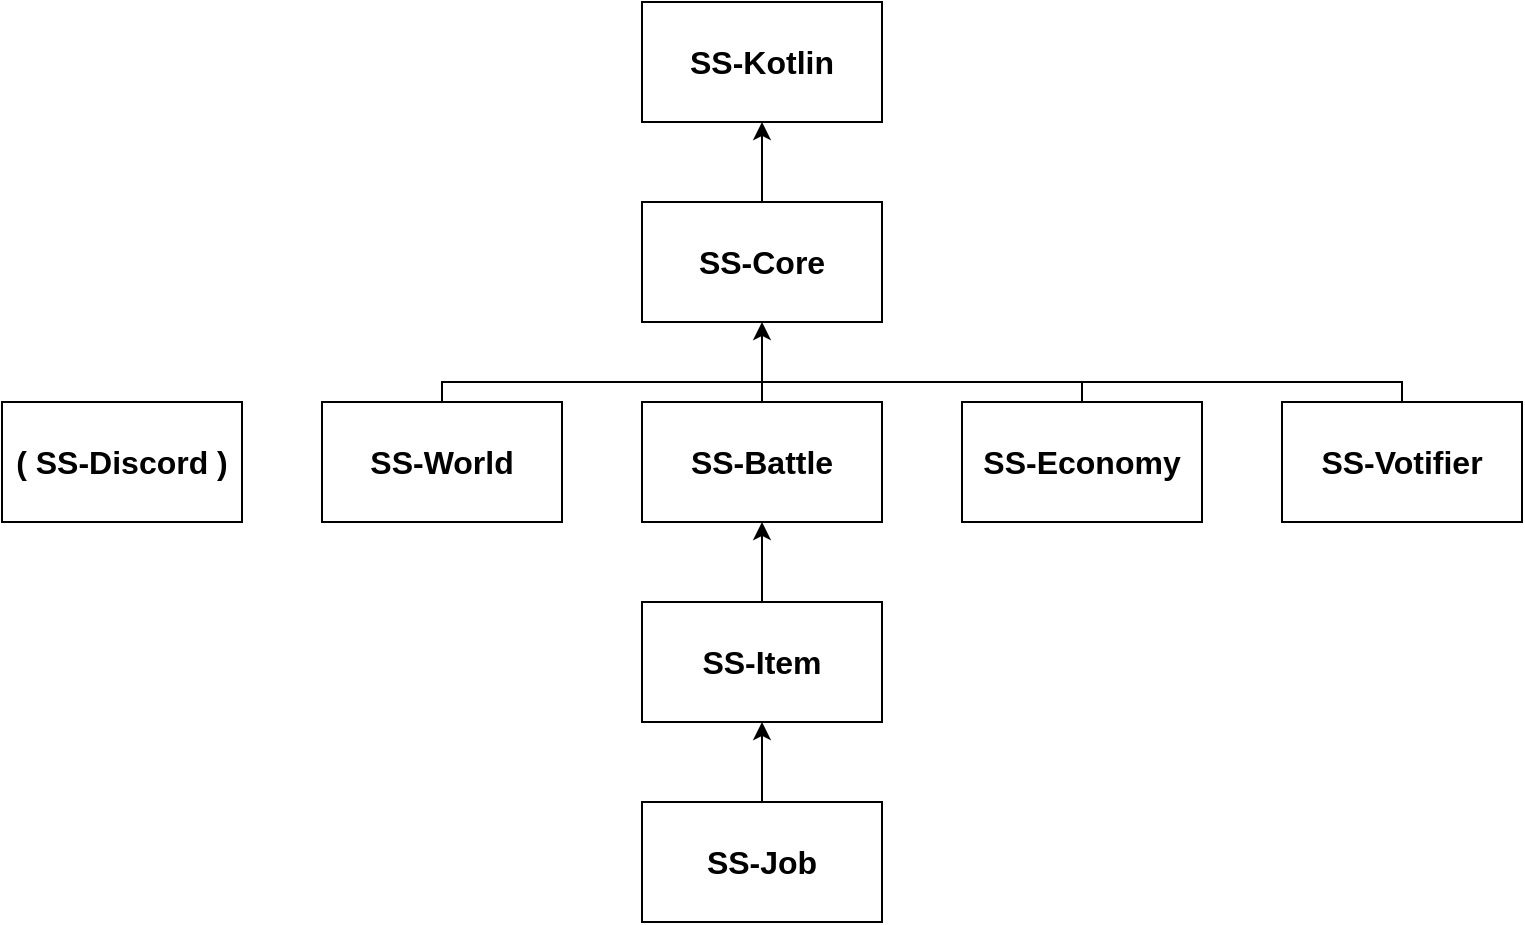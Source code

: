 <mxfile version="13.1.1" type="device"><diagram id="iCJhFCFJ18vj--K-sOZw" name="Page-1"><mxGraphModel dx="2031" dy="1189" grid="1" gridSize="10" guides="1" tooltips="1" connect="1" arrows="1" fold="1" page="1" pageScale="1" pageWidth="827" pageHeight="1169" math="0" shadow="0"><root><mxCell id="0"/><mxCell id="1" parent="0"/><mxCell id="ueMMRVPoeT2nIW5ylTD2-1" value="&lt;font style=&quot;font-size: 16px&quot;&gt;&lt;b&gt;SS-Kotlin&lt;/b&gt;&lt;/font&gt;" style="rounded=0;whiteSpace=wrap;html=1;" vertex="1" parent="1"><mxGeometry x="360" y="20" width="120" height="60" as="geometry"/></mxCell><mxCell id="ueMMRVPoeT2nIW5ylTD2-23" value="" style="edgeStyle=orthogonalEdgeStyle;rounded=0;orthogonalLoop=1;jettySize=auto;html=1;" edge="1" parent="1" source="ueMMRVPoeT2nIW5ylTD2-2" target="ueMMRVPoeT2nIW5ylTD2-1"><mxGeometry relative="1" as="geometry"/></mxCell><mxCell id="ueMMRVPoeT2nIW5ylTD2-2" value="&lt;font style=&quot;font-size: 16px&quot;&gt;&lt;b&gt;SS-Core&lt;/b&gt;&lt;/font&gt;" style="rounded=0;whiteSpace=wrap;html=1;" vertex="1" parent="1"><mxGeometry x="360" y="120" width="120" height="60" as="geometry"/></mxCell><mxCell id="ueMMRVPoeT2nIW5ylTD2-27" style="edgeStyle=orthogonalEdgeStyle;rounded=0;orthogonalLoop=1;jettySize=auto;html=1;endArrow=none;endFill=0;" edge="1" parent="1" source="ueMMRVPoeT2nIW5ylTD2-3"><mxGeometry relative="1" as="geometry"><mxPoint x="420" y="210" as="targetPoint"/><Array as="points"><mxPoint x="260" y="210"/></Array></mxGeometry></mxCell><mxCell id="ueMMRVPoeT2nIW5ylTD2-3" value="&lt;font style=&quot;font-size: 16px&quot;&gt;&lt;b&gt;SS-World&lt;br&gt;&lt;/b&gt;&lt;/font&gt;" style="rounded=0;whiteSpace=wrap;html=1;" vertex="1" parent="1"><mxGeometry x="200" y="220" width="120" height="60" as="geometry"/></mxCell><mxCell id="ueMMRVPoeT2nIW5ylTD2-18" value="" style="edgeStyle=orthogonalEdgeStyle;rounded=0;orthogonalLoop=1;jettySize=auto;html=1;" edge="1" parent="1" source="ueMMRVPoeT2nIW5ylTD2-4" target="ueMMRVPoeT2nIW5ylTD2-2"><mxGeometry relative="1" as="geometry"/></mxCell><mxCell id="ueMMRVPoeT2nIW5ylTD2-4" value="&lt;font style=&quot;font-size: 16px&quot;&gt;&lt;b&gt;SS-Battle&lt;/b&gt;&lt;/font&gt;" style="rounded=0;whiteSpace=wrap;html=1;" vertex="1" parent="1"><mxGeometry x="360" y="220" width="120" height="60" as="geometry"/></mxCell><mxCell id="ueMMRVPoeT2nIW5ylTD2-17" value="" style="edgeStyle=orthogonalEdgeStyle;rounded=0;orthogonalLoop=1;jettySize=auto;html=1;" edge="1" parent="1" source="ueMMRVPoeT2nIW5ylTD2-7" target="ueMMRVPoeT2nIW5ylTD2-4"><mxGeometry relative="1" as="geometry"/></mxCell><mxCell id="ueMMRVPoeT2nIW5ylTD2-7" value="&lt;font style=&quot;font-size: 16px&quot;&gt;&lt;b&gt;SS-Item&lt;/b&gt;&lt;/font&gt;" style="rounded=0;whiteSpace=wrap;html=1;" vertex="1" parent="1"><mxGeometry x="360" y="320" width="120" height="60" as="geometry"/></mxCell><mxCell id="ueMMRVPoeT2nIW5ylTD2-16" value="" style="edgeStyle=orthogonalEdgeStyle;rounded=0;orthogonalLoop=1;jettySize=auto;html=1;" edge="1" parent="1" source="ueMMRVPoeT2nIW5ylTD2-8" target="ueMMRVPoeT2nIW5ylTD2-7"><mxGeometry relative="1" as="geometry"/></mxCell><mxCell id="ueMMRVPoeT2nIW5ylTD2-8" value="&lt;font style=&quot;font-size: 16px&quot;&gt;&lt;b&gt;SS-Job&lt;/b&gt;&lt;/font&gt;" style="rounded=0;whiteSpace=wrap;html=1;" vertex="1" parent="1"><mxGeometry x="360" y="420" width="120" height="60" as="geometry"/></mxCell><mxCell id="ueMMRVPoeT2nIW5ylTD2-24" style="edgeStyle=orthogonalEdgeStyle;rounded=0;orthogonalLoop=1;jettySize=auto;html=1;endArrow=none;endFill=0;" edge="1" parent="1" source="ueMMRVPoeT2nIW5ylTD2-9"><mxGeometry relative="1" as="geometry"><mxPoint x="420" y="210" as="targetPoint"/><Array as="points"><mxPoint x="580" y="210"/></Array></mxGeometry></mxCell><mxCell id="ueMMRVPoeT2nIW5ylTD2-9" value="&lt;font style=&quot;font-size: 16px&quot;&gt;&lt;b&gt;SS-Economy&lt;/b&gt;&lt;/font&gt;" style="rounded=0;whiteSpace=wrap;html=1;" vertex="1" parent="1"><mxGeometry x="520" y="220" width="120" height="60" as="geometry"/></mxCell><mxCell id="ueMMRVPoeT2nIW5ylTD2-26" style="edgeStyle=orthogonalEdgeStyle;rounded=0;orthogonalLoop=1;jettySize=auto;html=1;endArrow=none;endFill=0;" edge="1" parent="1" source="ueMMRVPoeT2nIW5ylTD2-10"><mxGeometry relative="1" as="geometry"><mxPoint x="580" y="210" as="targetPoint"/><Array as="points"><mxPoint x="740" y="210"/></Array></mxGeometry></mxCell><mxCell id="ueMMRVPoeT2nIW5ylTD2-10" value="&lt;font style=&quot;font-size: 16px&quot;&gt;&lt;b&gt;SS-Votifier&lt;/b&gt;&lt;/font&gt;" style="rounded=0;whiteSpace=wrap;html=1;" vertex="1" parent="1"><mxGeometry x="680" y="220" width="120" height="60" as="geometry"/></mxCell><mxCell id="ueMMRVPoeT2nIW5ylTD2-11" value="&lt;font style=&quot;font-size: 16px&quot;&gt;&lt;b&gt;( SS-Discord )&lt;/b&gt;&lt;/font&gt;" style="rounded=0;whiteSpace=wrap;html=1;" vertex="1" parent="1"><mxGeometry x="40" y="220" width="120" height="60" as="geometry"/></mxCell></root></mxGraphModel></diagram></mxfile>
